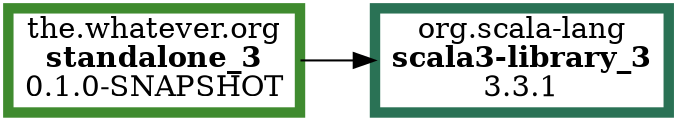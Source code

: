 digraph "dependency-graph" {
    graph[rankdir="LR"; splines=polyline]
    edge [
        arrowtail="none"
    ]
    "org.scala-lang:scala3-library_3:3.3.1"[shape=box label=<org.scala-lang<BR/><B>scala3-library_3</B><BR/>3.3.1> style="" penwidth="5" color="#2A7255"]
    "the.whatever.org:standalone_3:0.1.0-SNAPSHOT"[shape=box label=<the.whatever.org<BR/><B>standalone_3</B><BR/>0.1.0-SNAPSHOT> style="" penwidth="5" color="#3F8B2F"]
    "the.whatever.org:standalone_3:0.1.0-SNAPSHOT" -> "org.scala-lang:scala3-library_3:3.3.1"
}
